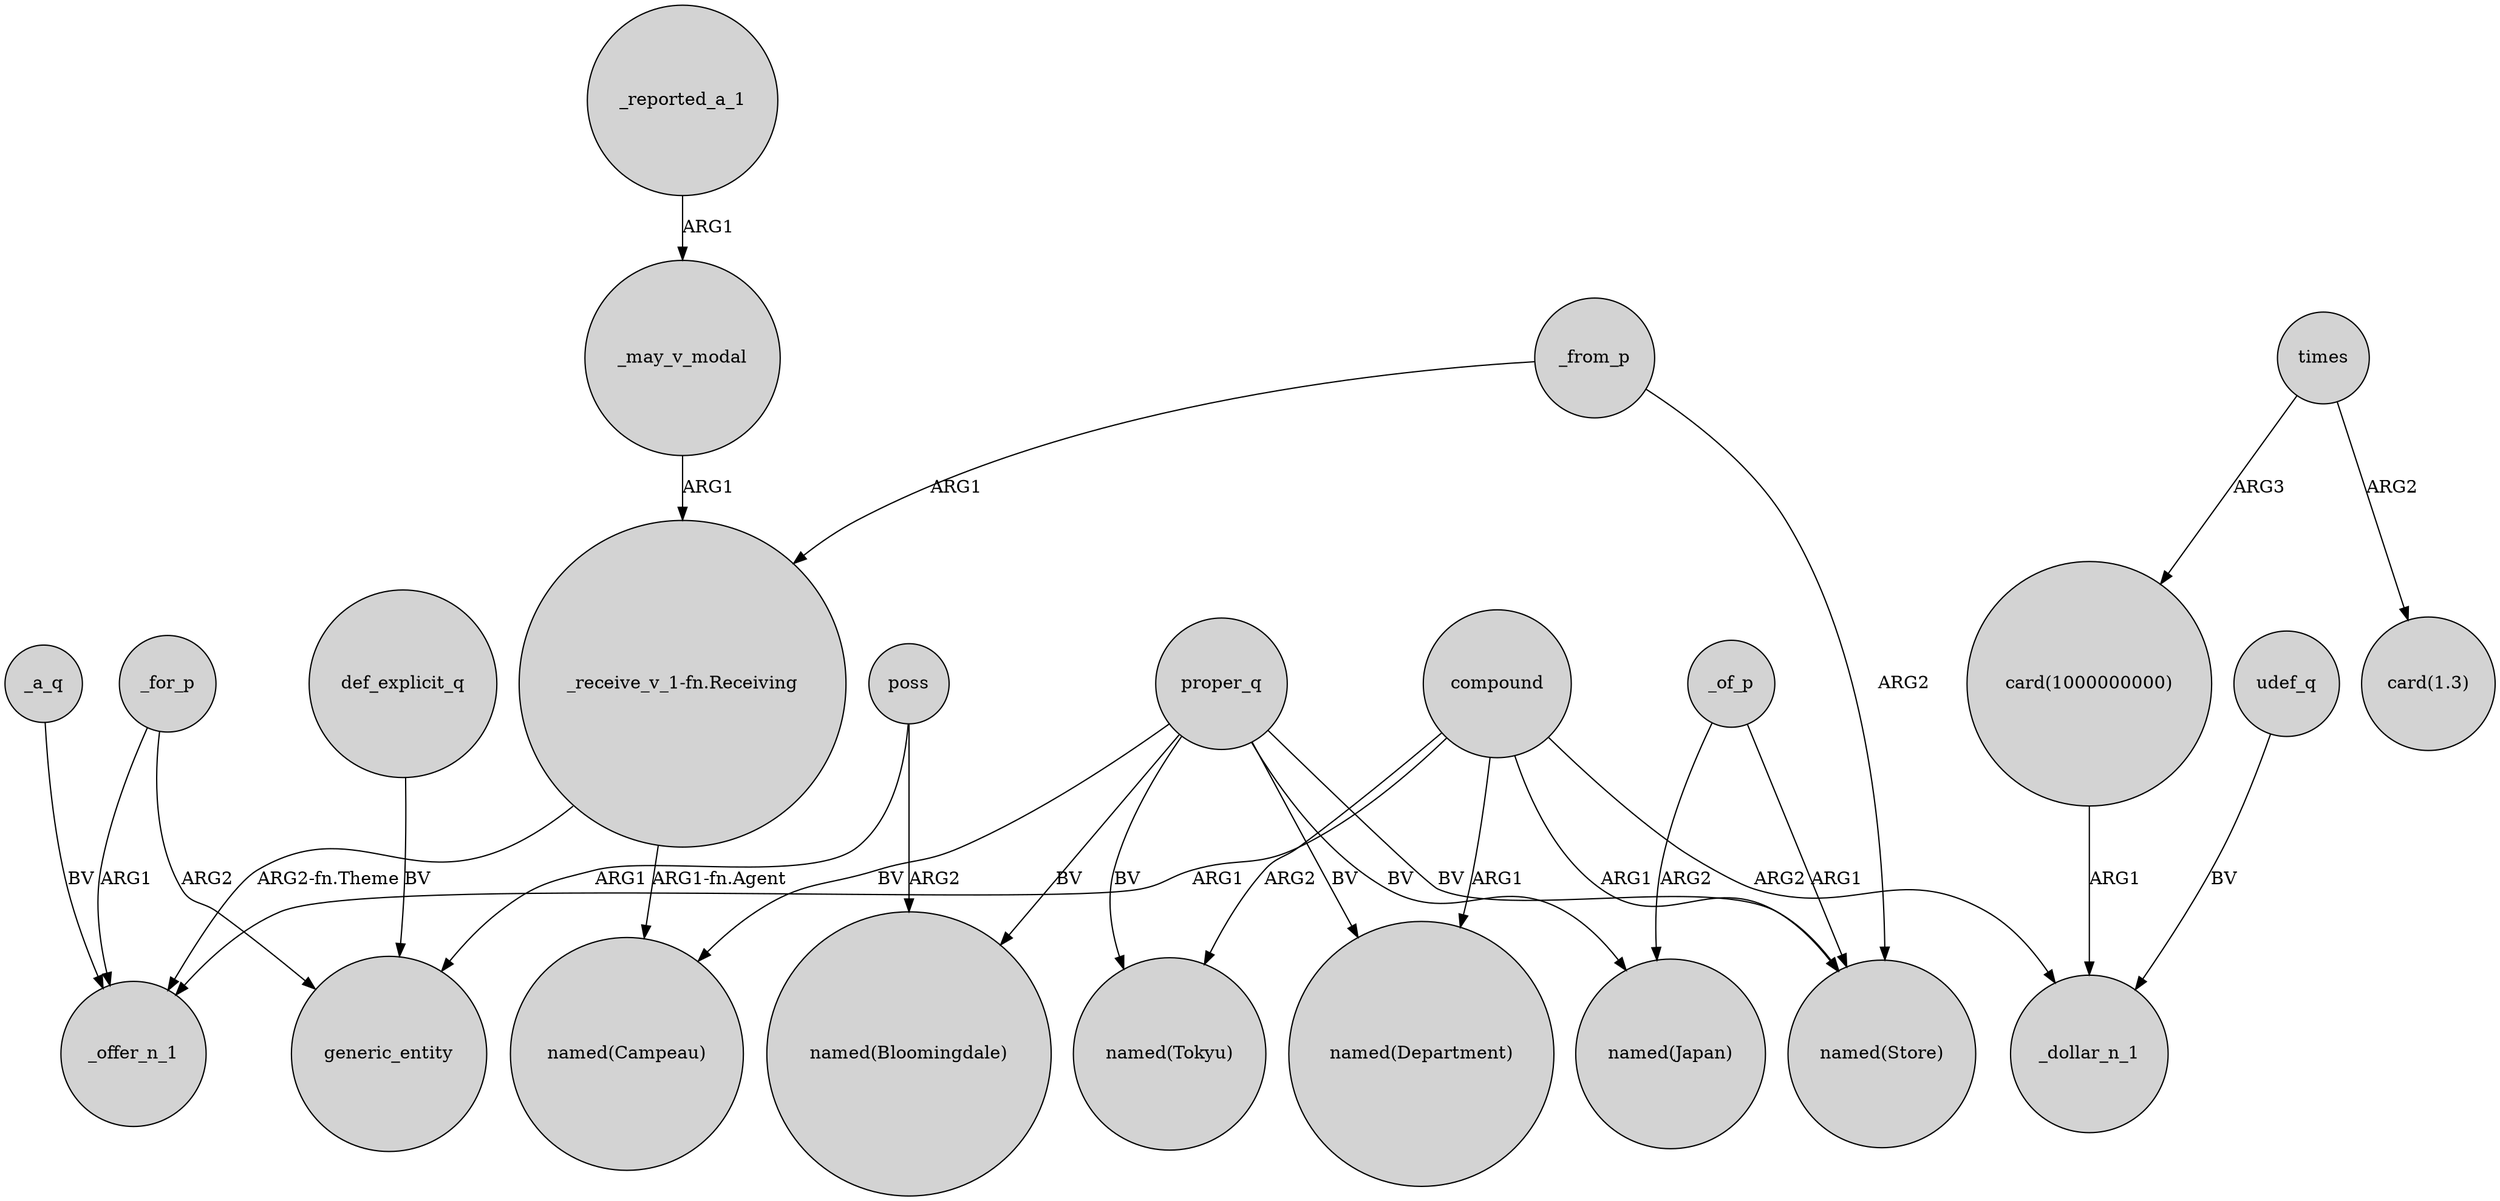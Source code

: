 digraph {
	node [shape=circle style=filled]
	_may_v_modal -> "_receive_v_1-fn.Receiving" [label=ARG1]
	_for_p -> _offer_n_1 [label=ARG1]
	compound -> "named(Store)" [label=ARG1]
	poss -> generic_entity [label=ARG1]
	_a_q -> _offer_n_1 [label=BV]
	_of_p -> "named(Japan)" [label=ARG2]
	_for_p -> generic_entity [label=ARG2]
	"_receive_v_1-fn.Receiving" -> _offer_n_1 [label="ARG2-fn.Theme"]
	def_explicit_q -> generic_entity [label=BV]
	times -> "card(1.3)" [label=ARG2]
	_of_p -> "named(Store)" [label=ARG1]
	proper_q -> "named(Japan)" [label=BV]
	compound -> "named(Tokyu)" [label=ARG2]
	times -> "card(1000000000)" [label=ARG3]
	poss -> "named(Bloomingdale)" [label=ARG2]
	proper_q -> "named(Store)" [label=BV]
	proper_q -> "named(Campeau)" [label=BV]
	_from_p -> "named(Store)" [label=ARG2]
	_from_p -> "_receive_v_1-fn.Receiving" [label=ARG1]
	proper_q -> "named(Bloomingdale)" [label=BV]
	proper_q -> "named(Tokyu)" [label=BV]
	compound -> "named(Department)" [label=ARG1]
	"_receive_v_1-fn.Receiving" -> "named(Campeau)" [label="ARG1-fn.Agent"]
	_reported_a_1 -> _may_v_modal [label=ARG1]
	compound -> _dollar_n_1 [label=ARG2]
	"card(1000000000)" -> _dollar_n_1 [label=ARG1]
	compound -> _offer_n_1 [label=ARG1]
	proper_q -> "named(Department)" [label=BV]
	udef_q -> _dollar_n_1 [label=BV]
}
